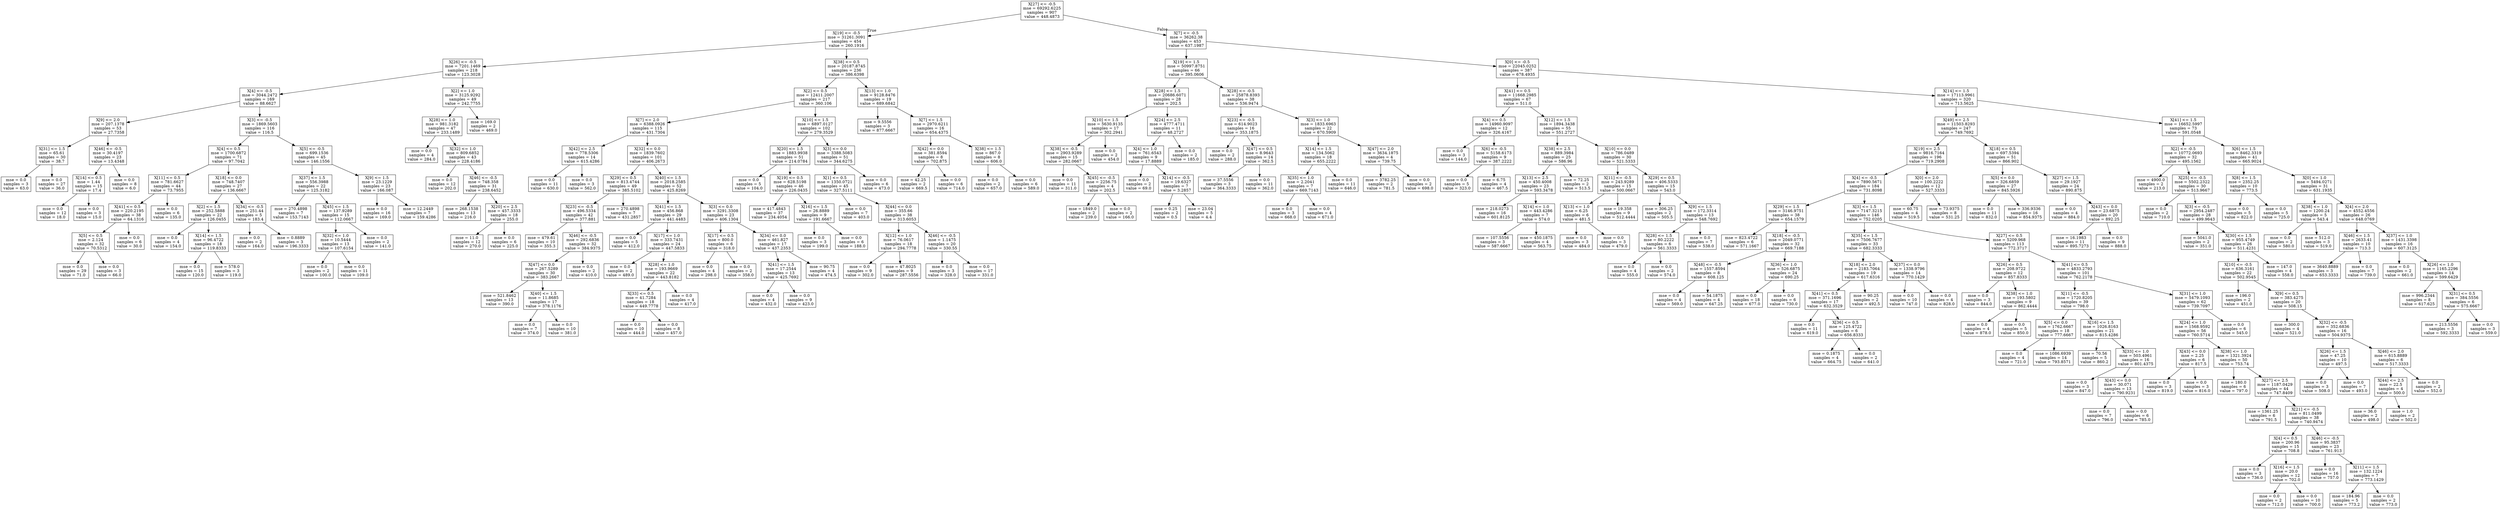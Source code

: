 digraph Tree {
node [shape=box] ;
0 [label="X[27] <= -0.5\nmse = 69292.6225\nsamples = 907\nvalue = 448.4873"] ;
1 [label="X[19] <= -0.5\nmse = 31261.3091\nsamples = 454\nvalue = 260.1916"] ;
0 -> 1 [labeldistance=2.5, labelangle=45, headlabel="True"] ;
2 [label="X[26] <= -0.5\nmse = 7201.1469\nsamples = 218\nvalue = 123.3028"] ;
1 -> 2 ;
3 [label="X[4] <= -0.5\nmse = 3044.2472\nsamples = 169\nvalue = 88.6627"] ;
2 -> 3 ;
4 [label="X[9] <= 2.0\nmse = 207.1378\nsamples = 53\nvalue = 27.7358"] ;
3 -> 4 ;
5 [label="X[31] <= 1.5\nmse = 65.61\nsamples = 30\nvalue = 38.7"] ;
4 -> 5 ;
6 [label="mse = 0.0\nsamples = 3\nvalue = 63.0"] ;
5 -> 6 ;
7 [label="mse = 0.0\nsamples = 27\nvalue = 36.0"] ;
5 -> 7 ;
8 [label="X[46] <= -0.5\nmse = 30.4197\nsamples = 23\nvalue = 13.4348"] ;
4 -> 8 ;
9 [label="X[14] <= 0.5\nmse = 1.44\nsamples = 15\nvalue = 17.4"] ;
8 -> 9 ;
10 [label="mse = 0.0\nsamples = 12\nvalue = 18.0"] ;
9 -> 10 ;
11 [label="mse = 0.0\nsamples = 3\nvalue = 15.0"] ;
9 -> 11 ;
12 [label="mse = 0.0\nsamples = 8\nvalue = 6.0"] ;
8 -> 12 ;
13 [label="X[3] <= -0.5\nmse = 1869.5603\nsamples = 116\nvalue = 116.5"] ;
3 -> 13 ;
14 [label="X[4] <= 0.5\nmse = 1700.6872\nsamples = 71\nvalue = 97.7042"] ;
13 -> 14 ;
15 [label="X[11] <= 0.5\nmse = 781.6627\nsamples = 44\nvalue = 73.7955"] ;
14 -> 15 ;
16 [label="X[41] <= 0.5\nmse = 220.2195\nsamples = 38\nvalue = 64.1316"] ;
15 -> 16 ;
17 [label="X[5] <= 0.5\nmse = 2.124\nsamples = 32\nvalue = 70.5312"] ;
16 -> 17 ;
18 [label="mse = 0.0\nsamples = 29\nvalue = 71.0"] ;
17 -> 18 ;
19 [label="mse = 0.0\nsamples = 3\nvalue = 66.0"] ;
17 -> 19 ;
20 [label="mse = 0.0\nsamples = 6\nvalue = 30.0"] ;
16 -> 20 ;
21 [label="mse = 0.0\nsamples = 6\nvalue = 135.0"] ;
15 -> 21 ;
22 [label="X[18] <= 0.0\nmse = 748.7407\nsamples = 27\nvalue = 136.6667"] ;
14 -> 22 ;
23 [label="X[2] <= 1.5\nmse = 252.5888\nsamples = 22\nvalue = 126.0455"] ;
22 -> 23 ;
24 [label="mse = 0.0\nsamples = 4\nvalue = 154.0"] ;
23 -> 24 ;
25 [label="X[14] <= 1.5\nmse = 96.4722\nsamples = 18\nvalue = 119.8333"] ;
23 -> 25 ;
26 [label="mse = 0.0\nsamples = 15\nvalue = 120.0"] ;
25 -> 26 ;
27 [label="mse = 578.0\nsamples = 3\nvalue = 119.0"] ;
25 -> 27 ;
28 [label="X[34] <= -0.5\nmse = 251.44\nsamples = 5\nvalue = 183.4"] ;
22 -> 28 ;
29 [label="mse = 0.0\nsamples = 2\nvalue = 164.0"] ;
28 -> 29 ;
30 [label="mse = 0.8889\nsamples = 3\nvalue = 196.3333"] ;
28 -> 30 ;
31 [label="X[5] <= -0.5\nmse = 699.1536\nsamples = 45\nvalue = 146.1556"] ;
13 -> 31 ;
32 [label="X[37] <= 1.5\nmse = 556.3988\nsamples = 22\nvalue = 125.3182"] ;
31 -> 32 ;
33 [label="mse = 270.4898\nsamples = 7\nvalue = 153.7143"] ;
32 -> 33 ;
34 [label="X[45] <= 1.5\nmse = 137.9289\nsamples = 15\nvalue = 112.0667"] ;
32 -> 34 ;
35 [label="X[32] <= 1.0\nmse = 10.5444\nsamples = 13\nvalue = 107.6154"] ;
34 -> 35 ;
36 [label="mse = 0.0\nsamples = 2\nvalue = 100.0"] ;
35 -> 36 ;
37 [label="mse = 0.0\nsamples = 11\nvalue = 109.0"] ;
35 -> 37 ;
38 [label="mse = 0.0\nsamples = 2\nvalue = 141.0"] ;
34 -> 38 ;
39 [label="X[9] <= 1.5\nmse = 23.1229\nsamples = 23\nvalue = 166.087"] ;
31 -> 39 ;
40 [label="mse = 0.0\nsamples = 16\nvalue = 169.0"] ;
39 -> 40 ;
41 [label="mse = 12.2449\nsamples = 7\nvalue = 159.4286"] ;
39 -> 41 ;
42 [label="X[2] <= 1.0\nmse = 3125.9292\nsamples = 49\nvalue = 242.7755"] ;
2 -> 42 ;
43 [label="X[28] <= 1.0\nmse = 981.3182\nsamples = 47\nvalue = 233.1489"] ;
42 -> 43 ;
44 [label="mse = 0.0\nsamples = 4\nvalue = 284.0"] ;
43 -> 44 ;
45 [label="X[32] <= 1.0\nmse = 809.6852\nsamples = 43\nvalue = 228.4186"] ;
43 -> 45 ;
46 [label="mse = 0.0\nsamples = 12\nvalue = 202.0"] ;
45 -> 46 ;
47 [label="X[46] <= -0.5\nmse = 748.358\nsamples = 31\nvalue = 238.6452"] ;
45 -> 47 ;
48 [label="mse = 268.1538\nsamples = 13\nvalue = 216.0"] ;
47 -> 48 ;
49 [label="X[20] <= 2.5\nmse = 457.3333\nsamples = 18\nvalue = 255.0"] ;
47 -> 49 ;
50 [label="mse = 11.0\nsamples = 12\nvalue = 270.0"] ;
49 -> 50 ;
51 [label="mse = 0.0\nsamples = 6\nvalue = 225.0"] ;
49 -> 51 ;
52 [label="mse = 169.0\nsamples = 2\nvalue = 469.0"] ;
42 -> 52 ;
53 [label="X[38] <= 0.5\nmse = 20187.8745\nsamples = 236\nvalue = 386.6398"] ;
1 -> 53 ;
54 [label="X[2] <= 0.5\nmse = 12411.2007\nsamples = 217\nvalue = 360.106"] ;
53 -> 54 ;
55 [label="X[7] <= 2.0\nmse = 6388.0926\nsamples = 115\nvalue = 431.7304"] ;
54 -> 55 ;
56 [label="X[42] <= 2.5\nmse = 778.5306\nsamples = 14\nvalue = 615.4286"] ;
55 -> 56 ;
57 [label="mse = 0.0\nsamples = 11\nvalue = 630.0"] ;
56 -> 57 ;
58 [label="mse = 0.0\nsamples = 3\nvalue = 562.0"] ;
56 -> 58 ;
59 [label="X[32] <= 0.0\nmse = 1839.7602\nsamples = 101\nvalue = 406.2673"] ;
55 -> 59 ;
60 [label="X[29] <= 0.5\nmse = 813.4744\nsamples = 49\nvalue = 385.5102"] ;
59 -> 60 ;
61 [label="X[23] <= -0.5\nmse = 496.5334\nsamples = 42\nvalue = 377.881"] ;
60 -> 61 ;
62 [label="mse = 479.61\nsamples = 10\nvalue = 355.3"] ;
61 -> 62 ;
63 [label="X[46] <= -0.5\nmse = 292.6836\nsamples = 32\nvalue = 384.9375"] ;
61 -> 63 ;
64 [label="X[47] <= 0.0\nmse = 267.5289\nsamples = 30\nvalue = 383.2667"] ;
63 -> 64 ;
65 [label="mse = 521.8462\nsamples = 13\nvalue = 390.0"] ;
64 -> 65 ;
66 [label="X[40] <= 1.5\nmse = 11.8685\nsamples = 17\nvalue = 378.1176"] ;
64 -> 66 ;
67 [label="mse = 0.0\nsamples = 7\nvalue = 374.0"] ;
66 -> 67 ;
68 [label="mse = 0.0\nsamples = 10\nvalue = 381.0"] ;
66 -> 68 ;
69 [label="mse = 0.0\nsamples = 2\nvalue = 410.0"] ;
63 -> 69 ;
70 [label="mse = 270.4898\nsamples = 7\nvalue = 431.2857"] ;
60 -> 70 ;
71 [label="X[40] <= 1.5\nmse = 2018.2585\nsamples = 52\nvalue = 425.8269"] ;
59 -> 71 ;
72 [label="X[41] <= 1.5\nmse = 456.868\nsamples = 29\nvalue = 441.4483"] ;
71 -> 72 ;
73 [label="mse = 0.0\nsamples = 5\nvalue = 412.0"] ;
72 -> 73 ;
74 [label="X[17] <= 1.0\nmse = 333.7431\nsamples = 24\nvalue = 447.5833"] ;
72 -> 74 ;
75 [label="mse = 0.0\nsamples = 2\nvalue = 489.0"] ;
74 -> 75 ;
76 [label="X[28] <= 1.0\nmse = 193.9669\nsamples = 22\nvalue = 443.8182"] ;
74 -> 76 ;
77 [label="X[33] <= 0.5\nmse = 41.7284\nsamples = 18\nvalue = 449.7778"] ;
76 -> 77 ;
78 [label="mse = 0.0\nsamples = 10\nvalue = 444.0"] ;
77 -> 78 ;
79 [label="mse = 0.0\nsamples = 8\nvalue = 457.0"] ;
77 -> 79 ;
80 [label="mse = 0.0\nsamples = 4\nvalue = 417.0"] ;
76 -> 80 ;
81 [label="X[3] <= 0.0\nmse = 3291.3308\nsamples = 23\nvalue = 406.1304"] ;
71 -> 81 ;
82 [label="X[17] <= 0.5\nmse = 800.0\nsamples = 6\nvalue = 318.0"] ;
81 -> 82 ;
83 [label="mse = 0.0\nsamples = 4\nvalue = 298.0"] ;
82 -> 83 ;
84 [label="mse = 0.0\nsamples = 2\nvalue = 358.0"] ;
82 -> 84 ;
85 [label="X[34] <= 0.0\nmse = 461.827\nsamples = 17\nvalue = 437.2353"] ;
81 -> 85 ;
86 [label="X[41] <= 1.5\nmse = 17.2544\nsamples = 13\nvalue = 425.7692"] ;
85 -> 86 ;
87 [label="mse = 0.0\nsamples = 4\nvalue = 432.0"] ;
86 -> 87 ;
88 [label="mse = 0.0\nsamples = 9\nvalue = 423.0"] ;
86 -> 88 ;
89 [label="mse = 90.75\nsamples = 4\nvalue = 474.5"] ;
85 -> 89 ;
90 [label="X[10] <= 1.5\nmse = 6897.0127\nsamples = 102\nvalue = 279.3529"] ;
54 -> 90 ;
91 [label="X[20] <= 1.5\nmse = 1883.9938\nsamples = 51\nvalue = 214.0784"] ;
90 -> 91 ;
92 [label="mse = 0.0\nsamples = 5\nvalue = 104.0"] ;
91 -> 92 ;
93 [label="X[19] <= 0.5\nmse = 628.5198\nsamples = 46\nvalue = 226.0435"] ;
91 -> 93 ;
94 [label="mse = 417.4843\nsamples = 37\nvalue = 234.4054"] ;
93 -> 94 ;
95 [label="X[16] <= 1.5\nmse = 26.8889\nsamples = 9\nvalue = 191.6667"] ;
93 -> 95 ;
96 [label="mse = 0.0\nsamples = 3\nvalue = 199.0"] ;
95 -> 96 ;
97 [label="mse = 0.0\nsamples = 6\nvalue = 188.0"] ;
95 -> 97 ;
98 [label="X[3] <= 0.0\nmse = 3388.5083\nsamples = 51\nvalue = 344.6275"] ;
90 -> 98 ;
99 [label="X[1] <= 0.5\nmse = 1350.0721\nsamples = 45\nvalue = 327.5111"] ;
98 -> 99 ;
100 [label="mse = 0.0\nsamples = 7\nvalue = 403.0"] ;
99 -> 100 ;
101 [label="X[44] <= 0.0\nmse = 355.66\nsamples = 38\nvalue = 313.6053"] ;
99 -> 101 ;
102 [label="X[12] <= 1.0\nmse = 76.0617\nsamples = 18\nvalue = 294.7778"] ;
101 -> 102 ;
103 [label="mse = 0.0\nsamples = 9\nvalue = 302.0"] ;
102 -> 103 ;
104 [label="mse = 47.8025\nsamples = 9\nvalue = 287.5556"] ;
102 -> 104 ;
105 [label="X[46] <= -0.5\nmse = 1.1475\nsamples = 20\nvalue = 330.55"] ;
101 -> 105 ;
106 [label="mse = 0.0\nsamples = 3\nvalue = 328.0"] ;
105 -> 106 ;
107 [label="mse = 0.0\nsamples = 17\nvalue = 331.0"] ;
105 -> 107 ;
108 [label="mse = 0.0\nsamples = 6\nvalue = 473.0"] ;
98 -> 108 ;
109 [label="X[13] <= 1.0\nmse = 9128.8476\nsamples = 19\nvalue = 689.6842"] ;
53 -> 109 ;
110 [label="mse = 9.5556\nsamples = 3\nvalue = 877.6667"] ;
109 -> 110 ;
111 [label="X[7] <= 1.5\nmse = 2970.6211\nsamples = 16\nvalue = 654.4375"] ;
109 -> 111 ;
112 [label="X[42] <= 0.0\nmse = 381.8594\nsamples = 8\nvalue = 702.875"] ;
111 -> 112 ;
113 [label="mse = 42.25\nsamples = 2\nvalue = 669.5"] ;
112 -> 113 ;
114 [label="mse = 0.0\nsamples = 6\nvalue = 714.0"] ;
112 -> 114 ;
115 [label="X[38] <= 1.5\nmse = 867.0\nsamples = 8\nvalue = 606.0"] ;
111 -> 115 ;
116 [label="mse = 0.0\nsamples = 2\nvalue = 657.0"] ;
115 -> 116 ;
117 [label="mse = 0.0\nsamples = 6\nvalue = 589.0"] ;
115 -> 117 ;
118 [label="X[7] <= -0.5\nmse = 36262.38\nsamples = 453\nvalue = 637.1987"] ;
0 -> 118 [labeldistance=2.5, labelangle=-45, headlabel="False"] ;
119 [label="X[19] <= 1.5\nmse = 50997.8751\nsamples = 66\nvalue = 395.0606"] ;
118 -> 119 ;
120 [label="X[28] <= 1.5\nmse = 20686.6071\nsamples = 28\nvalue = 202.5"] ;
119 -> 120 ;
121 [label="X[10] <= 1.5\nmse = 5630.9135\nsamples = 17\nvalue = 302.2941"] ;
120 -> 121 ;
122 [label="X[38] <= -0.5\nmse = 2903.9289\nsamples = 15\nvalue = 282.0667"] ;
121 -> 122 ;
123 [label="mse = 0.0\nsamples = 11\nvalue = 311.0"] ;
122 -> 123 ;
124 [label="X[45] <= -0.5\nmse = 2256.75\nsamples = 4\nvalue = 202.5"] ;
122 -> 124 ;
125 [label="mse = 1849.0\nsamples = 2\nvalue = 239.0"] ;
124 -> 125 ;
126 [label="mse = 0.0\nsamples = 2\nvalue = 166.0"] ;
124 -> 126 ;
127 [label="mse = 0.0\nsamples = 2\nvalue = 454.0"] ;
121 -> 127 ;
128 [label="X[24] <= 2.5\nmse = 4777.4711\nsamples = 11\nvalue = 48.2727"] ;
120 -> 128 ;
129 [label="X[4] <= 1.0\nmse = 761.6543\nsamples = 9\nvalue = 17.8889"] ;
128 -> 129 ;
130 [label="mse = 0.0\nsamples = 2\nvalue = 69.0"] ;
129 -> 130 ;
131 [label="X[14] <= -0.5\nmse = 19.6327\nsamples = 7\nvalue = 3.2857"] ;
129 -> 131 ;
132 [label="mse = 0.25\nsamples = 2\nvalue = 0.5"] ;
131 -> 132 ;
133 [label="mse = 23.04\nsamples = 5\nvalue = 4.4"] ;
131 -> 133 ;
134 [label="mse = 0.0\nsamples = 2\nvalue = 185.0"] ;
128 -> 134 ;
135 [label="X[28] <= -0.5\nmse = 25878.8393\nsamples = 38\nvalue = 536.9474"] ;
119 -> 135 ;
136 [label="X[23] <= -0.5\nmse = 614.9023\nsamples = 16\nvalue = 353.1875"] ;
135 -> 136 ;
137 [label="mse = 0.0\nsamples = 2\nvalue = 288.0"] ;
136 -> 137 ;
138 [label="X[47] <= 0.5\nmse = 8.9643\nsamples = 14\nvalue = 362.5"] ;
136 -> 138 ;
139 [label="mse = 37.5556\nsamples = 3\nvalue = 364.3333"] ;
138 -> 139 ;
140 [label="mse = 0.0\nsamples = 11\nvalue = 362.0"] ;
138 -> 140 ;
141 [label="X[3] <= 1.0\nmse = 1833.6963\nsamples = 22\nvalue = 670.5909"] ;
135 -> 141 ;
142 [label="X[14] <= 1.5\nmse = 134.5062\nsamples = 18\nvalue = 655.2222"] ;
141 -> 142 ;
143 [label="X[35] <= 1.0\nmse = 2.2041\nsamples = 7\nvalue = 669.7143"] ;
142 -> 143 ;
144 [label="mse = 0.0\nsamples = 3\nvalue = 668.0"] ;
143 -> 144 ;
145 [label="mse = 0.0\nsamples = 4\nvalue = 671.0"] ;
143 -> 145 ;
146 [label="mse = 0.0\nsamples = 11\nvalue = 646.0"] ;
142 -> 146 ;
147 [label="X[47] <= 2.0\nmse = 3634.1875\nsamples = 4\nvalue = 739.75"] ;
141 -> 147 ;
148 [label="mse = 3782.25\nsamples = 2\nvalue = 781.5"] ;
147 -> 148 ;
149 [label="mse = 0.0\nsamples = 2\nvalue = 698.0"] ;
147 -> 149 ;
150 [label="X[0] <= -0.5\nmse = 22045.0252\nsamples = 387\nvalue = 678.4935"] ;
118 -> 150 ;
151 [label="X[41] <= 0.5\nmse = 11668.2985\nsamples = 67\nvalue = 511.0"] ;
150 -> 151 ;
152 [label="X[4] <= 0.5\nmse = 14960.9097\nsamples = 12\nvalue = 326.4167"] ;
151 -> 152 ;
153 [label="mse = 0.0\nsamples = 3\nvalue = 144.0"] ;
152 -> 153 ;
154 [label="X[6] <= -0.5\nmse = 5158.6173\nsamples = 9\nvalue = 387.2222"] ;
152 -> 154 ;
155 [label="mse = 0.0\nsamples = 5\nvalue = 323.0"] ;
154 -> 155 ;
156 [label="mse = 6.75\nsamples = 4\nvalue = 467.5"] ;
154 -> 156 ;
157 [label="X[12] <= 1.5\nmse = 1894.3438\nsamples = 55\nvalue = 551.2727"] ;
151 -> 157 ;
158 [label="X[38] <= 2.5\nmse = 889.3984\nsamples = 25\nvalue = 586.96"] ;
157 -> 158 ;
159 [label="X[13] <= 2.5\nmse = 450.4008\nsamples = 23\nvalue = 593.3478"] ;
158 -> 159 ;
160 [label="mse = 218.0273\nsamples = 16\nvalue = 601.8125"] ;
159 -> 160 ;
161 [label="X[14] <= 1.0\nmse = 443.4286\nsamples = 7\nvalue = 574.0"] ;
159 -> 161 ;
162 [label="mse = 107.5556\nsamples = 3\nvalue = 587.6667"] ;
161 -> 162 ;
163 [label="mse = 450.1875\nsamples = 4\nvalue = 563.75"] ;
161 -> 163 ;
164 [label="mse = 72.25\nsamples = 2\nvalue = 513.5"] ;
158 -> 164 ;
165 [label="X[10] <= 0.0\nmse = 786.0489\nsamples = 30\nvalue = 521.5333"] ;
157 -> 165 ;
166 [label="X[11] <= -0.5\nmse = 243.9289\nsamples = 15\nvalue = 500.0667"] ;
165 -> 166 ;
167 [label="X[13] <= 1.0\nmse = 6.25\nsamples = 6\nvalue = 481.5"] ;
166 -> 167 ;
168 [label="mse = 0.0\nsamples = 3\nvalue = 484.0"] ;
167 -> 168 ;
169 [label="mse = 0.0\nsamples = 3\nvalue = 479.0"] ;
167 -> 169 ;
170 [label="mse = 19.358\nsamples = 9\nvalue = 512.4444"] ;
166 -> 170 ;
171 [label="X[29] <= 0.5\nmse = 406.5333\nsamples = 15\nvalue = 543.0"] ;
165 -> 171 ;
172 [label="mse = 306.25\nsamples = 2\nvalue = 505.5"] ;
171 -> 172 ;
173 [label="X[9] <= 1.5\nmse = 172.3314\nsamples = 13\nvalue = 548.7692"] ;
171 -> 173 ;
174 [label="X[28] <= 1.5\nmse = 80.2222\nsamples = 6\nvalue = 561.3333"] ;
173 -> 174 ;
175 [label="mse = 0.0\nsamples = 4\nvalue = 555.0"] ;
174 -> 175 ;
176 [label="mse = 0.0\nsamples = 2\nvalue = 574.0"] ;
174 -> 176 ;
177 [label="mse = 0.0\nsamples = 7\nvalue = 538.0"] ;
173 -> 177 ;
178 [label="X[14] <= 1.5\nmse = 17113.9961\nsamples = 320\nvalue = 713.5625"] ;
150 -> 178 ;
179 [label="X[49] <= 2.5\nmse = 11503.8293\nsamples = 247\nvalue = 749.7692"] ;
178 -> 179 ;
180 [label="X[19] <= 2.5\nmse = 9816.7164\nsamples = 196\nvalue = 719.2908"] ;
179 -> 180 ;
181 [label="X[4] <= -0.5\nmse = 7890.5671\nsamples = 184\nvalue = 731.8098"] ;
180 -> 181 ;
182 [label="X[29] <= 1.5\nmse = 3146.9751\nsamples = 38\nvalue = 654.1579"] ;
181 -> 182 ;
183 [label="mse = 823.4722\nsamples = 6\nvalue = 571.1667"] ;
182 -> 183 ;
184 [label="X[18] <= -0.5\nmse = 2049.0771\nsamples = 32\nvalue = 669.7188"] ;
182 -> 184 ;
185 [label="X[48] <= -0.5\nmse = 1557.8594\nsamples = 8\nvalue = 608.125"] ;
184 -> 185 ;
186 [label="mse = 0.0\nsamples = 4\nvalue = 569.0"] ;
185 -> 186 ;
187 [label="mse = 54.1875\nsamples = 4\nvalue = 647.25"] ;
185 -> 187 ;
188 [label="X[36] <= 1.0\nmse = 526.6875\nsamples = 24\nvalue = 690.25"] ;
184 -> 188 ;
189 [label="mse = 0.0\nsamples = 18\nvalue = 677.0"] ;
188 -> 189 ;
190 [label="mse = 0.0\nsamples = 6\nvalue = 730.0"] ;
188 -> 190 ;
191 [label="X[3] <= 1.5\nmse = 7147.3215\nsamples = 146\nvalue = 752.0205"] ;
181 -> 191 ;
192 [label="X[35] <= 1.5\nmse = 7506.7677\nsamples = 33\nvalue = 682.3333"] ;
191 -> 192 ;
193 [label="X[18] <= 2.0\nmse = 2183.7064\nsamples = 19\nvalue = 617.6316"] ;
192 -> 193 ;
194 [label="X[41] <= 0.5\nmse = 371.1696\nsamples = 17\nvalue = 632.3529"] ;
193 -> 194 ;
195 [label="mse = 0.0\nsamples = 11\nvalue = 619.0"] ;
194 -> 195 ;
196 [label="X[36] <= 0.5\nmse = 125.4722\nsamples = 6\nvalue = 656.8333"] ;
194 -> 196 ;
197 [label="mse = 0.1875\nsamples = 4\nvalue = 664.75"] ;
196 -> 197 ;
198 [label="mse = 0.0\nsamples = 2\nvalue = 641.0"] ;
196 -> 198 ;
199 [label="mse = 90.25\nsamples = 2\nvalue = 492.5"] ;
193 -> 199 ;
200 [label="X[37] <= 0.0\nmse = 1338.9796\nsamples = 14\nvalue = 770.1429"] ;
192 -> 200 ;
201 [label="mse = 0.0\nsamples = 10\nvalue = 747.0"] ;
200 -> 201 ;
202 [label="mse = 0.0\nsamples = 4\nvalue = 828.0"] ;
200 -> 202 ;
203 [label="X[27] <= 0.5\nmse = 5209.968\nsamples = 113\nvalue = 772.3717"] ;
191 -> 203 ;
204 [label="X[26] <= 0.5\nmse = 208.9722\nsamples = 12\nvalue = 857.8333"] ;
203 -> 204 ;
205 [label="mse = 0.0\nsamples = 3\nvalue = 844.0"] ;
204 -> 205 ;
206 [label="X[38] <= 1.0\nmse = 193.5802\nsamples = 9\nvalue = 862.4444"] ;
204 -> 206 ;
207 [label="mse = 0.0\nsamples = 4\nvalue = 878.0"] ;
206 -> 207 ;
208 [label="mse = 0.0\nsamples = 5\nvalue = 850.0"] ;
206 -> 208 ;
209 [label="X[41] <= 0.5\nmse = 4833.2793\nsamples = 101\nvalue = 762.2178"] ;
203 -> 209 ;
210 [label="X[11] <= -0.5\nmse = 1720.8205\nsamples = 39\nvalue = 798.0"] ;
209 -> 210 ;
211 [label="X[5] <= 0.0\nmse = 1762.6667\nsamples = 18\nvalue = 777.6667"] ;
210 -> 211 ;
212 [label="mse = 0.0\nsamples = 4\nvalue = 721.0"] ;
211 -> 212 ;
213 [label="mse = 1086.6939\nsamples = 14\nvalue = 793.8571"] ;
211 -> 213 ;
214 [label="X[16] <= 1.5\nmse = 1026.8163\nsamples = 21\nvalue = 815.4286"] ;
210 -> 214 ;
215 [label="mse = 70.56\nsamples = 5\nvalue = 860.2"] ;
214 -> 215 ;
216 [label="X[33] <= 1.0\nmse = 503.4961\nsamples = 16\nvalue = 801.4375"] ;
214 -> 216 ;
217 [label="mse = 0.0\nsamples = 3\nvalue = 847.0"] ;
216 -> 217 ;
218 [label="X[43] <= 0.0\nmse = 30.071\nsamples = 13\nvalue = 790.9231"] ;
216 -> 218 ;
219 [label="mse = 0.0\nsamples = 7\nvalue = 796.0"] ;
218 -> 219 ;
220 [label="mse = 0.0\nsamples = 6\nvalue = 785.0"] ;
218 -> 220 ;
221 [label="X[31] <= 1.0\nmse = 5479.1093\nsamples = 62\nvalue = 739.7097"] ;
209 -> 221 ;
222 [label="X[24] <= 1.0\nmse = 1568.9592\nsamples = 56\nvalue = 760.5714"] ;
221 -> 222 ;
223 [label="X[43] <= 0.0\nmse = 2.25\nsamples = 6\nvalue = 817.5"] ;
222 -> 223 ;
224 [label="mse = 0.0\nsamples = 3\nvalue = 819.0"] ;
223 -> 224 ;
225 [label="mse = 0.0\nsamples = 3\nvalue = 816.0"] ;
223 -> 225 ;
226 [label="X[38] <= 1.0\nmse = 1321.3924\nsamples = 50\nvalue = 753.74"] ;
222 -> 226 ;
227 [label="mse = 180.0\nsamples = 6\nvalue = 797.0"] ;
226 -> 227 ;
228 [label="X[27] <= 2.5\nmse = 1187.0429\nsamples = 44\nvalue = 747.8409"] ;
226 -> 228 ;
229 [label="mse = 1361.25\nsamples = 6\nvalue = 791.5"] ;
228 -> 229 ;
230 [label="X[21] <= -0.5\nmse = 811.0499\nsamples = 38\nvalue = 740.9474"] ;
228 -> 230 ;
231 [label="X[4] <= 0.5\nmse = 200.96\nsamples = 15\nvalue = 708.8"] ;
230 -> 231 ;
232 [label="mse = 0.0\nsamples = 3\nvalue = 736.0"] ;
231 -> 232 ;
233 [label="X[16] <= 1.5\nmse = 20.0\nsamples = 12\nvalue = 702.0"] ;
231 -> 233 ;
234 [label="mse = 0.0\nsamples = 2\nvalue = 712.0"] ;
233 -> 234 ;
235 [label="mse = 0.0\nsamples = 10\nvalue = 700.0"] ;
233 -> 235 ;
236 [label="X[46] <= -0.5\nmse = 95.3837\nsamples = 23\nvalue = 761.913"] ;
230 -> 236 ;
237 [label="mse = 0.0\nsamples = 16\nvalue = 757.0"] ;
236 -> 237 ;
238 [label="X[11] <= 1.5\nmse = 132.1224\nsamples = 7\nvalue = 773.1429"] ;
236 -> 238 ;
239 [label="mse = 184.96\nsamples = 5\nvalue = 773.2"] ;
238 -> 239 ;
240 [label="mse = 0.0\nsamples = 2\nvalue = 773.0"] ;
238 -> 240 ;
241 [label="mse = 0.0\nsamples = 6\nvalue = 545.0"] ;
221 -> 241 ;
242 [label="X[0] <= 2.0\nmse = 100.2222\nsamples = 12\nvalue = 527.3333"] ;
180 -> 242 ;
243 [label="mse = 60.75\nsamples = 4\nvalue = 519.5"] ;
242 -> 243 ;
244 [label="mse = 73.9375\nsamples = 8\nvalue = 531.25"] ;
242 -> 244 ;
245 [label="X[18] <= 0.5\nmse = 697.5394\nsamples = 51\nvalue = 866.902"] ;
179 -> 245 ;
246 [label="X[5] <= 0.0\nmse = 326.6859\nsamples = 27\nvalue = 845.5926"] ;
245 -> 246 ;
247 [label="mse = 0.0\nsamples = 11\nvalue = 832.0"] ;
246 -> 247 ;
248 [label="mse = 336.9336\nsamples = 16\nvalue = 854.9375"] ;
246 -> 248 ;
249 [label="X[27] <= 1.5\nmse = 29.1927\nsamples = 24\nvalue = 890.875"] ;
245 -> 249 ;
250 [label="mse = 0.0\nsamples = 4\nvalue = 884.0"] ;
249 -> 250 ;
251 [label="X[43] <= 0.0\nmse = 23.6875\nsamples = 20\nvalue = 892.25"] ;
249 -> 251 ;
252 [label="mse = 16.1983\nsamples = 11\nvalue = 895.7273"] ;
251 -> 252 ;
253 [label="mse = 0.0\nsamples = 9\nvalue = 888.0"] ;
251 -> 253 ;
254 [label="X[41] <= 1.5\nmse = 16652.5997\nsamples = 73\nvalue = 591.0548"] ;
178 -> 254 ;
255 [label="X[2] <= -0.5\nmse = 10772.0693\nsamples = 32\nvalue = 495.1562"] ;
254 -> 255 ;
256 [label="mse = 4900.0\nsamples = 2\nvalue = 213.0"] ;
255 -> 256 ;
257 [label="X[25] <= -0.5\nmse = 5502.2322\nsamples = 30\nvalue = 513.9667"] ;
255 -> 257 ;
258 [label="mse = 0.0\nsamples = 2\nvalue = 710.0"] ;
257 -> 258 ;
259 [label="X[3] <= -0.5\nmse = 2954.2487\nsamples = 28\nvalue = 499.9643"] ;
257 -> 259 ;
260 [label="mse = 5041.0\nsamples = 2\nvalue = 351.0"] ;
259 -> 260 ;
261 [label="X[30] <= 1.5\nmse = 955.4749\nsamples = 26\nvalue = 511.4231"] ;
259 -> 261 ;
262 [label="X[10] <= -0.5\nmse = 636.3161\nsamples = 22\nvalue = 502.9545"] ;
261 -> 262 ;
263 [label="mse = 196.0\nsamples = 2\nvalue = 451.0"] ;
262 -> 263 ;
264 [label="X[9] <= 0.5\nmse = 383.4275\nsamples = 20\nvalue = 508.15"] ;
262 -> 264 ;
265 [label="mse = 300.0\nsamples = 4\nvalue = 521.0"] ;
264 -> 265 ;
266 [label="X[32] <= -0.5\nmse = 352.6836\nsamples = 16\nvalue = 504.9375"] ;
264 -> 266 ;
267 [label="X[26] <= 1.5\nmse = 47.25\nsamples = 10\nvalue = 497.5"] ;
266 -> 267 ;
268 [label="mse = 0.0\nsamples = 3\nvalue = 508.0"] ;
267 -> 268 ;
269 [label="mse = 0.0\nsamples = 7\nvalue = 493.0"] ;
267 -> 269 ;
270 [label="X[46] <= 2.0\nmse = 615.8889\nsamples = 6\nvalue = 517.3333"] ;
266 -> 270 ;
271 [label="X[44] <= 2.5\nmse = 22.5\nsamples = 4\nvalue = 500.0"] ;
270 -> 271 ;
272 [label="mse = 36.0\nsamples = 2\nvalue = 498.0"] ;
271 -> 272 ;
273 [label="mse = 1.0\nsamples = 2\nvalue = 502.0"] ;
271 -> 273 ;
274 [label="mse = 0.0\nsamples = 2\nvalue = 552.0"] ;
270 -> 274 ;
275 [label="mse = 147.0\nsamples = 4\nvalue = 558.0"] ;
261 -> 275 ;
276 [label="X[6] <= 1.5\nmse = 8462.3319\nsamples = 41\nvalue = 665.9024"] ;
254 -> 276 ;
277 [label="X[8] <= 1.5\nmse = 2352.25\nsamples = 10\nvalue = 773.5"] ;
276 -> 277 ;
278 [label="mse = 0.0\nsamples = 5\nvalue = 822.0"] ;
277 -> 278 ;
279 [label="mse = 0.0\nsamples = 5\nvalue = 725.0"] ;
277 -> 279 ;
280 [label="X[0] <= 1.0\nmse = 5494.0271\nsamples = 31\nvalue = 631.1935"] ;
276 -> 280 ;
281 [label="X[38] <= 1.0\nmse = 1200.24\nsamples = 5\nvalue = 543.4"] ;
280 -> 281 ;
282 [label="mse = 0.0\nsamples = 2\nvalue = 580.0"] ;
281 -> 282 ;
283 [label="mse = 512.0\nsamples = 3\nvalue = 519.0"] ;
281 -> 283 ;
284 [label="X[4] <= 2.0\nmse = 4552.4556\nsamples = 26\nvalue = 648.0769"] ;
280 -> 284 ;
285 [label="X[46] <= 1.5\nmse = 2633.41\nsamples = 10\nvalue = 713.3"] ;
284 -> 285 ;
286 [label="mse = 3640.8889\nsamples = 3\nvalue = 653.3333"] ;
285 -> 286 ;
287 [label="mse = 0.0\nsamples = 7\nvalue = 739.0"] ;
285 -> 287 ;
288 [label="X[37] <= 1.0\nmse = 1431.3398\nsamples = 16\nvalue = 607.3125"] ;
284 -> 288 ;
289 [label="mse = 0.0\nsamples = 2\nvalue = 661.0"] ;
288 -> 289 ;
290 [label="X[26] <= 1.0\nmse = 1165.2296\nsamples = 14\nvalue = 599.6429"] ;
288 -> 290 ;
291 [label="mse = 996.2344\nsamples = 8\nvalue = 617.625"] ;
290 -> 291 ;
292 [label="X[31] <= 0.5\nmse = 384.5556\nsamples = 6\nvalue = 575.6667"] ;
290 -> 292 ;
293 [label="mse = 213.5556\nsamples = 3\nvalue = 592.3333"] ;
292 -> 293 ;
294 [label="mse = 0.0\nsamples = 3\nvalue = 559.0"] ;
292 -> 294 ;
}
